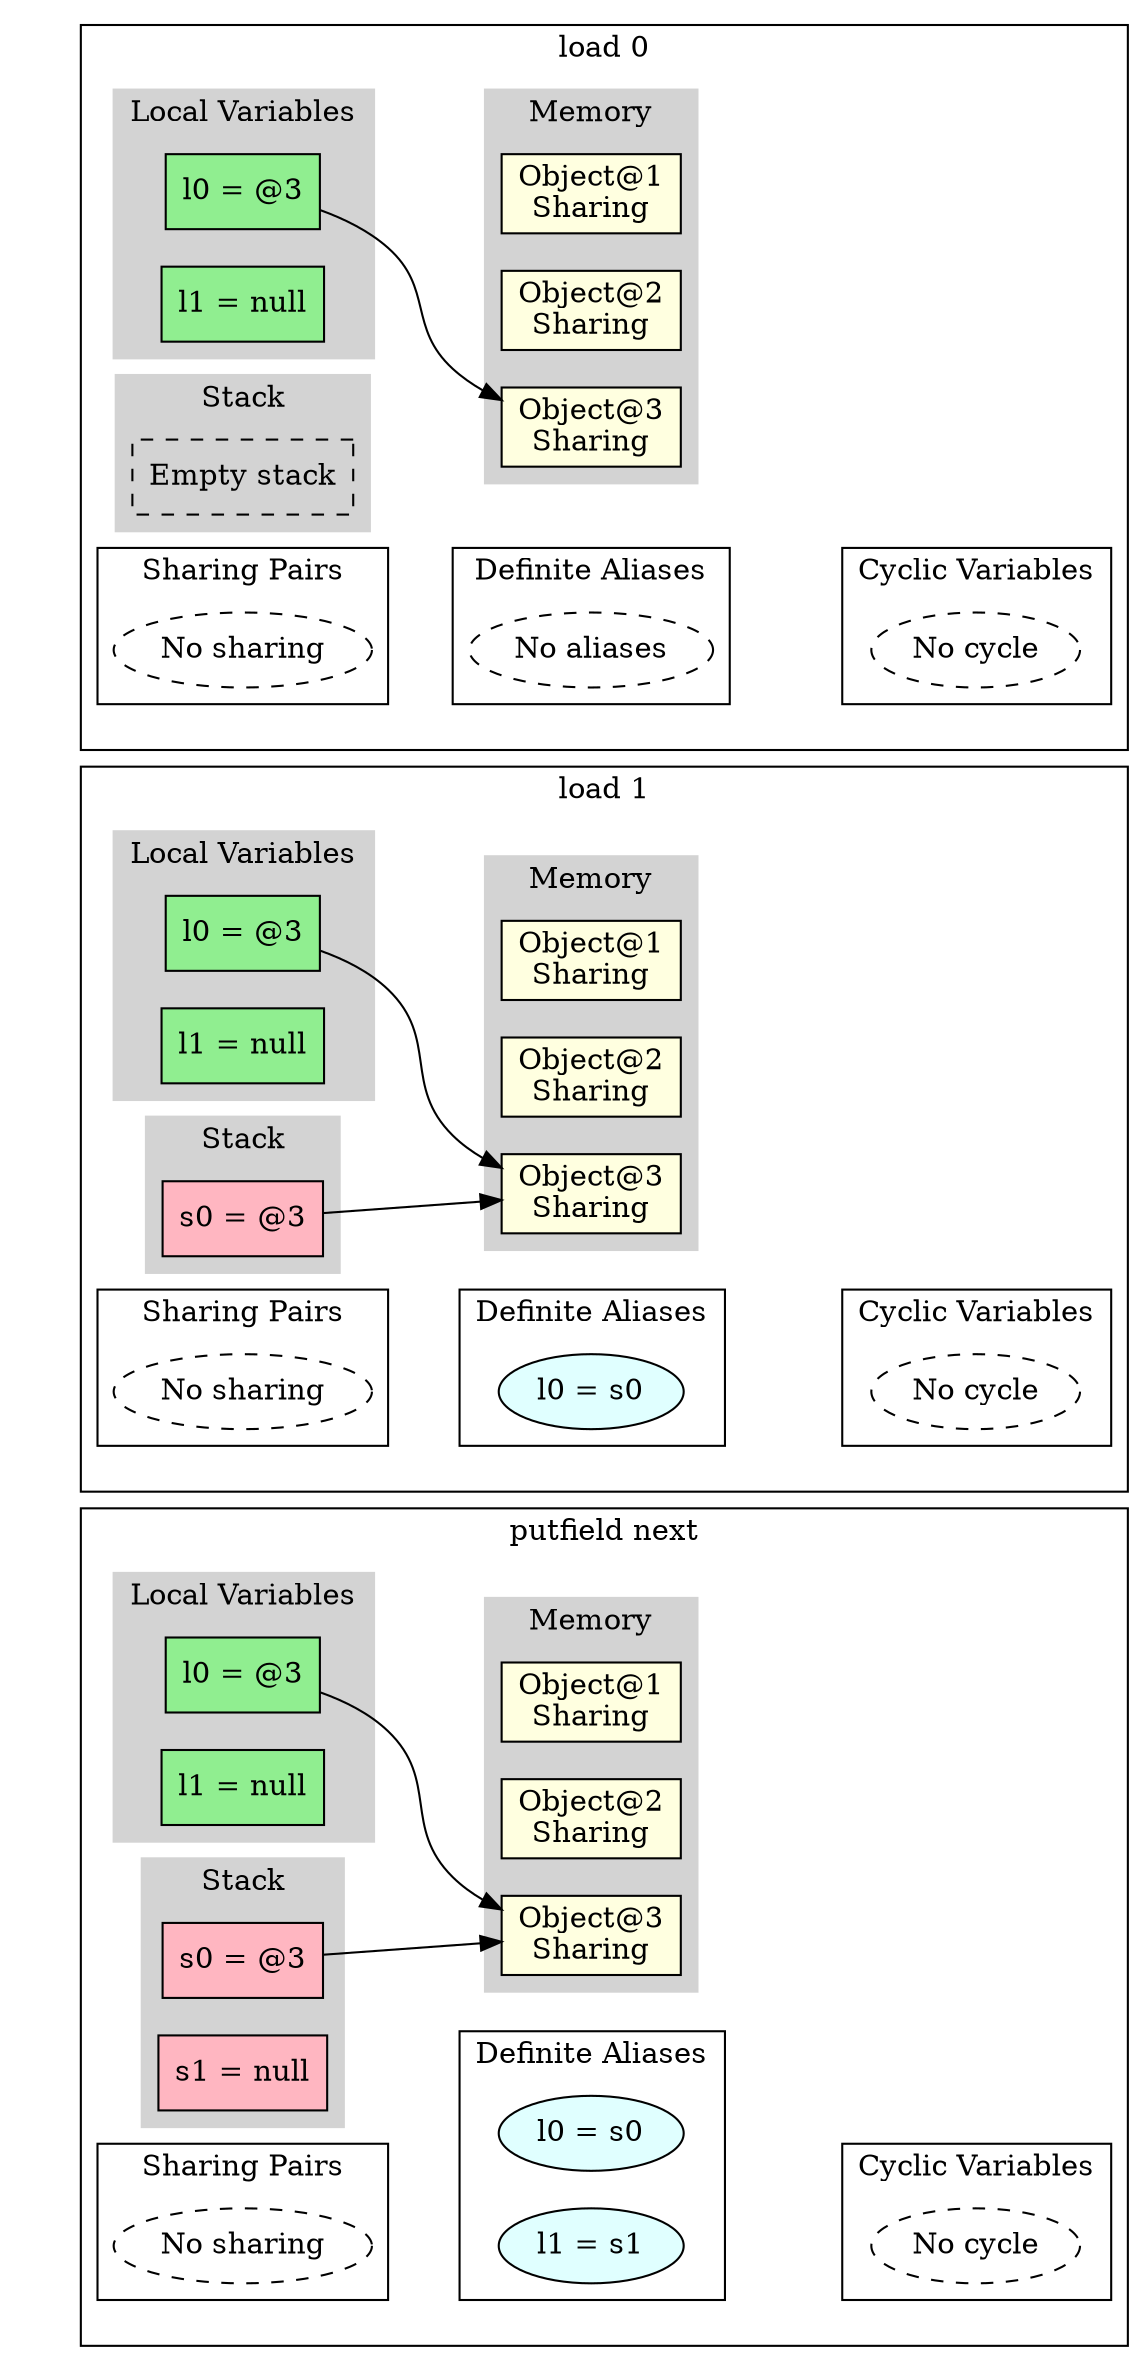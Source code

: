 digraph MemoryGraph {
 node [shape=box, style=filled, fillcolor=lightblue];
 rankdir=LR;

 // Invisible anchor subgraph
 subgraph cluster_anchor {
 style=invis;
 anchor [style=invis, shape=point, width=0, height=0];
 }

 // Starting point for subgraph ordering
 anchor_start [style=invis, shape=point];

 anchor_530939092521409 [style=invis, shape=point];
 anchor_start -> anchor_530939092521409 [style=invis];
 anchor_start = anchor_530939092521409;

 subgraph cluster_530939092521409 {
 anchor_530939092521409 [style=invis];
 label="load 0";
 subgraph cluster_locals_530939092521409 {
 label="Local Variables";
 style=filled;
 color=lightgrey;
 node [style=filled, fillcolor=lightgreen];
 "l0_530939092521409" [label="l0 = @3"];
 "l1_530939092521409" [label="l1 = null"];
 }

 subgraph cluster_stack_530939092521409 {
 label="Stack";
 style=filled;
 color=lightgrey;
 node [style=filled, fillcolor=lightpink];
 "empty_stack_530939092521409" [label="Empty stack", style=dashed, fillcolor=white];
 }

 subgraph cluster_memory_530939092521409 {
 label="Memory";
 style=filled;
 color=lightgrey;
 node [style=filled, fillcolor=lightyellow];
 "obj1_530939092521409" [label="Object@1\nSharing"];
 "obj2_530939092521409" [label="Object@2\nSharing"];
 "obj3_530939092521409" [label="Object@3\nSharing"];
 }

 "l0_530939092521409" -> "obj3_530939092521409";

 // Sharing pairs
 subgraph cluster_sharing_530939092521409 {
 label="Sharing Pairs";
 node [shape=ellipse, style=filled, fillcolor=lightyellow];
 "empty_sharing_530939092521409" [label="No sharing", style=dashed, fillcolor=white];
 }

    // Alias pairs
    subgraph cluster_aliases_530939092521409 {
      label="Definite Aliases";
      node [shape=ellipse, style=filled, fillcolor=lightcyan];
      "empty_alias_530939092521409" [label="No aliases", style=dashed, fillcolor=white];
    }

 // Cyclic variables
 subgraph cluster_cyclic_530939092521409 {
 label="Cyclic Variables";
 node [shape=ellipse];
 "empty_cyclic_530939092521409" [label="No cycle", style=dashed, fillcolor=white];
 }
 // Invisible edge for horizontal alignment
 "empty_sharing_530939092521409" -> "empty_alias_530939092521409" [style=invis, weight=10];
 // Invisible edge for horizontal alignment
 "empty_alias_530939092521409" -> "empty_cyclic_530939092521409" [style=invis, weight=10];
 }
 anchor_530939093632131 [style=invis, shape=point];
 anchor_start -> anchor_530939093632131 [style=invis];
 anchor_start = anchor_530939093632131;

 subgraph cluster_530939093632131 {
 anchor_530939093632131 [style=invis];
 label="load 1";
 subgraph cluster_locals_530939093632131 {
 label="Local Variables";
 style=filled;
 color=lightgrey;
 node [style=filled, fillcolor=lightgreen];
 "l0_530939093632131" [label="l0 = @3"];
 "l1_530939093632131" [label="l1 = null"];
 }

 subgraph cluster_stack_530939093632131 {
 label="Stack";
 style=filled;
 color=lightgrey;
 node [style=filled, fillcolor=lightpink];
 "s0_530939093632131" [label="s0 = @3"];
 }

 subgraph cluster_memory_530939093632131 {
 label="Memory";
 style=filled;
 color=lightgrey;
 node [style=filled, fillcolor=lightyellow];
 "obj1_530939093632131" [label="Object@1\nSharing"];
 "obj2_530939093632131" [label="Object@2\nSharing"];
 "obj3_530939093632131" [label="Object@3\nSharing"];
 }

 "l0_530939093632131" -> "obj3_530939093632131";
 "s0_530939093632131" -> "obj3_530939093632131";

 // Sharing pairs
 subgraph cluster_sharing_530939093632131 {
 label="Sharing Pairs";
 node [shape=ellipse, style=filled, fillcolor=lightyellow];
 "empty_sharing_530939093632131" [label="No sharing", style=dashed, fillcolor=white];
 }

    // Alias pairs
    subgraph cluster_aliases_530939093632131 {
      label="Definite Aliases";
      node [shape=ellipse, style=filled, fillcolor=lightcyan];
      "alias0_530939093632131" [label="l0 = s0"];
    }

 // Cyclic variables
 subgraph cluster_cyclic_530939093632131 {
 label="Cyclic Variables";
 node [shape=ellipse];
 "empty_cyclic_530939093632131" [label="No cycle", style=dashed, fillcolor=white];
 }
 // Invisible edge for horizontal alignment
 "empty_sharing_530939093632131" -> "alias0_530939093632131" [style=invis, weight=10];
 // Invisible edge for horizontal alignment
 "alias0_530939093632131" -> "empty_cyclic_530939093632131" [style=invis, weight=10];
 }
 anchor_530939103552079 [style=invis, shape=point];
 anchor_start -> anchor_530939103552079 [style=invis];
 anchor_start = anchor_530939103552079;

 subgraph cluster_530939103552079 {
 anchor_530939103552079 [style=invis];
 label="putfield next";
 subgraph cluster_locals_530939103552079 {
 label="Local Variables";
 style=filled;
 color=lightgrey;
 node [style=filled, fillcolor=lightgreen];
 "l0_530939103552079" [label="l0 = @3"];
 "l1_530939103552079" [label="l1 = null"];
 }

 subgraph cluster_stack_530939103552079 {
 label="Stack";
 style=filled;
 color=lightgrey;
 node [style=filled, fillcolor=lightpink];
 "s0_530939103552079" [label="s0 = @3"];
 "s1_530939103552079" [label="s1 = null"];
 }

 subgraph cluster_memory_530939103552079 {
 label="Memory";
 style=filled;
 color=lightgrey;
 node [style=filled, fillcolor=lightyellow];
 "obj1_530939103552079" [label="Object@1\nSharing"];
 "obj2_530939103552079" [label="Object@2\nSharing"];
 "obj3_530939103552079" [label="Object@3\nSharing"];
 }

 "l0_530939103552079" -> "obj3_530939103552079";
 "s0_530939103552079" -> "obj3_530939103552079";

 // Sharing pairs
 subgraph cluster_sharing_530939103552079 {
 label="Sharing Pairs";
 node [shape=ellipse, style=filled, fillcolor=lightyellow];
 "empty_sharing_530939103552079" [label="No sharing", style=dashed, fillcolor=white];
 }

    // Alias pairs
    subgraph cluster_aliases_530939103552079 {
      label="Definite Aliases";
      node [shape=ellipse, style=filled, fillcolor=lightcyan];
      "alias0_530939103552079" [label="l0 = s0"];
      "alias1_530939103552079" [label="l1 = s1"];
    }

 // Cyclic variables
 subgraph cluster_cyclic_530939103552079 {
 label="Cyclic Variables";
 node [shape=ellipse];
 "empty_cyclic_530939103552079" [label="No cycle", style=dashed, fillcolor=white];
 }
 // Invisible edge for horizontal alignment
 "empty_sharing_530939103552079" -> "alias1_530939103552079" [style=invis, weight=10];
 // Invisible edge for horizontal alignment
 "alias1_530939103552079" -> "empty_cyclic_530939103552079" [style=invis, weight=10];
 }
}
